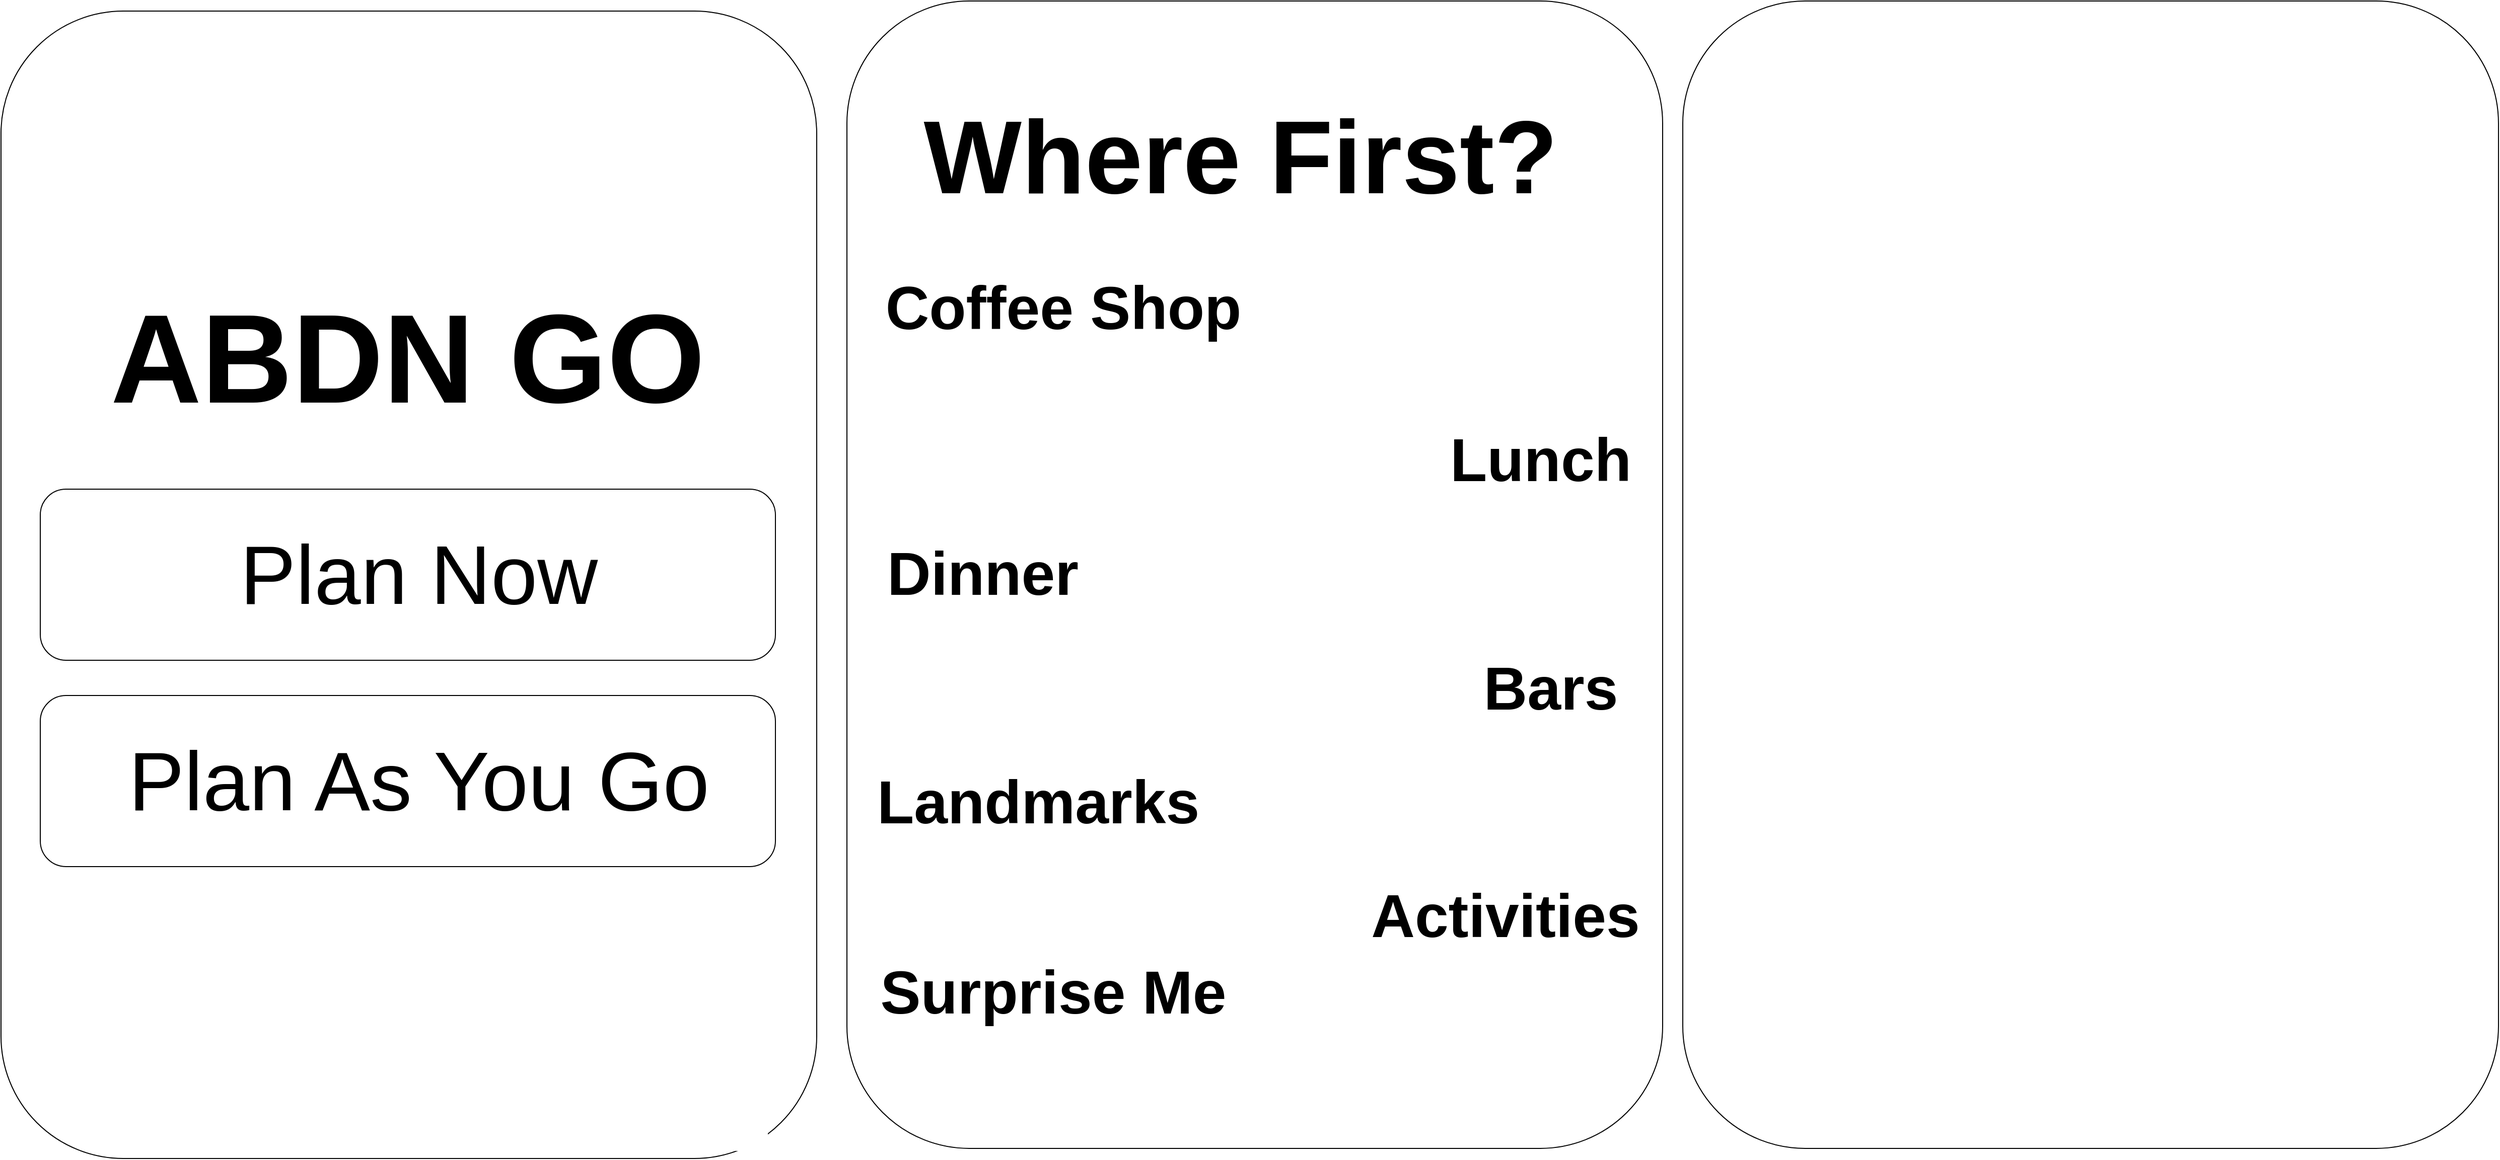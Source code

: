 <mxfile version="21.8.1" type="github">
  <diagram name="Page-1" id="qSBKfjo7JGSMNSEJkH3g">
    <mxGraphModel dx="2100" dy="1148" grid="1" gridSize="10" guides="1" tooltips="1" connect="1" arrows="1" fold="1" page="1" pageScale="1" pageWidth="827" pageHeight="1169" math="0" shadow="0">
      <root>
        <mxCell id="0" />
        <mxCell id="1" parent="0" />
        <mxCell id="ebgiKoA3hhUovEIoj04p-3" value="" style="rounded=1;whiteSpace=wrap;html=1;" vertex="1" parent="1">
          <mxGeometry x="10" y="10" width="810" height="1140" as="geometry" />
        </mxCell>
        <mxCell id="ebgiKoA3hhUovEIoj04p-4" value="" style="rounded=1;whiteSpace=wrap;html=1;" vertex="1" parent="1">
          <mxGeometry x="850" width="810" height="1140" as="geometry" />
        </mxCell>
        <mxCell id="ebgiKoA3hhUovEIoj04p-5" value="" style="rounded=1;whiteSpace=wrap;html=1;" vertex="1" parent="1">
          <mxGeometry x="1680" width="810" height="1140" as="geometry" />
        </mxCell>
        <mxCell id="ebgiKoA3hhUovEIoj04p-6" value="&lt;b&gt;&lt;font style=&quot;font-size: 125px;&quot;&gt;ABDN GO&lt;/font&gt;&lt;/b&gt;" style="text;html=1;strokeColor=none;fillColor=none;align=center;verticalAlign=middle;whiteSpace=wrap;rounded=0;" vertex="1" parent="1">
          <mxGeometry x="89" y="240" width="650" height="230" as="geometry" />
        </mxCell>
        <mxCell id="ebgiKoA3hhUovEIoj04p-9" value="" style="rounded=1;whiteSpace=wrap;html=1;" vertex="1" parent="1">
          <mxGeometry x="49" y="485" width="730" height="170" as="geometry" />
        </mxCell>
        <mxCell id="ebgiKoA3hhUovEIoj04p-10" value="" style="rounded=1;whiteSpace=wrap;html=1;" vertex="1" parent="1">
          <mxGeometry x="49" y="690" width="730" height="170" as="geometry" />
        </mxCell>
        <mxCell id="ebgiKoA3hhUovEIoj04p-11" value="&lt;font style=&quot;font-size: 83px;&quot;&gt;Plan Now&lt;/font&gt;" style="text;html=1;strokeColor=none;fillColor=none;align=center;verticalAlign=middle;whiteSpace=wrap;rounded=0;" vertex="1" parent="1">
          <mxGeometry x="130" y="505" width="590" height="130" as="geometry" />
        </mxCell>
        <mxCell id="ebgiKoA3hhUovEIoj04p-12" value="&lt;font style=&quot;font-size: 83px;&quot;&gt;Plan As You Go&lt;/font&gt;" style="text;html=1;strokeColor=none;fillColor=none;align=center;verticalAlign=middle;whiteSpace=wrap;rounded=0;" vertex="1" parent="1">
          <mxGeometry x="130" y="710" width="590" height="130" as="geometry" />
        </mxCell>
        <mxCell id="ebgiKoA3hhUovEIoj04p-13" value="&lt;b style=&quot;&quot;&gt;&lt;font style=&quot;font-size: 103px;&quot;&gt;Where First?&lt;/font&gt;&lt;/b&gt;" style="text;html=1;strokeColor=none;fillColor=none;align=center;verticalAlign=middle;whiteSpace=wrap;rounded=0;" vertex="1" parent="1">
          <mxGeometry x="916" y="40" width="650" height="230" as="geometry" />
        </mxCell>
        <mxCell id="ebgiKoA3hhUovEIoj04p-14" value="&lt;span style=&quot;font-size: 60px;&quot;&gt;&lt;b style=&quot;font-size: 60px;&quot;&gt;Coffee Shop&lt;/b&gt;&lt;/span&gt;" style="text;html=1;strokeColor=none;fillColor=none;align=center;verticalAlign=middle;whiteSpace=wrap;rounded=0;fontSize=60;" vertex="1" parent="1">
          <mxGeometry x="880" y="230" width="370" height="150" as="geometry" />
        </mxCell>
        <mxCell id="ebgiKoA3hhUovEIoj04p-15" value="&lt;span style=&quot;font-size: 60px;&quot;&gt;&lt;b style=&quot;font-size: 60px;&quot;&gt;Lunch&lt;/b&gt;&lt;/span&gt;" style="text;html=1;strokeColor=none;fillColor=none;align=center;verticalAlign=middle;whiteSpace=wrap;rounded=0;fontSize=60;" vertex="1" parent="1">
          <mxGeometry x="1424" y="381" width="230" height="150" as="geometry" />
        </mxCell>
        <mxCell id="ebgiKoA3hhUovEIoj04p-16" value="&lt;span style=&quot;font-size: 60px;&quot;&gt;&lt;b style=&quot;font-size: 60px;&quot;&gt;Dinner&lt;/b&gt;&lt;/span&gt;" style="text;html=1;strokeColor=none;fillColor=none;align=center;verticalAlign=middle;whiteSpace=wrap;rounded=0;fontSize=60;" vertex="1" parent="1">
          <mxGeometry x="880" y="494" width="210" height="150" as="geometry" />
        </mxCell>
        <mxCell id="ebgiKoA3hhUovEIoj04p-17" value="&lt;span style=&quot;font-size: 60px;&quot;&gt;&lt;b style=&quot;font-size: 60px;&quot;&gt;Landmarks&lt;/b&gt;&lt;/span&gt;" style="text;html=1;strokeColor=none;fillColor=none;align=center;verticalAlign=middle;whiteSpace=wrap;rounded=0;fontSize=60;" vertex="1" parent="1">
          <mxGeometry x="880" y="721" width="320" height="150" as="geometry" />
        </mxCell>
        <mxCell id="ebgiKoA3hhUovEIoj04p-18" value="&lt;span style=&quot;font-size: 60px;&quot;&gt;&lt;b style=&quot;font-size: 60px;&quot;&gt;Bars&lt;/b&gt;&lt;/span&gt;" style="text;html=1;strokeColor=none;fillColor=none;align=center;verticalAlign=middle;whiteSpace=wrap;rounded=0;fontSize=60;" vertex="1" parent="1">
          <mxGeometry x="1444" y="608" width="210" height="150" as="geometry" />
        </mxCell>
        <mxCell id="ebgiKoA3hhUovEIoj04p-20" value="&lt;span style=&quot;font-size: 60px;&quot;&gt;&lt;b style=&quot;font-size: 60px;&quot;&gt;Activities&lt;/b&gt;&lt;/span&gt;" style="text;html=1;strokeColor=none;fillColor=none;align=center;verticalAlign=middle;whiteSpace=wrap;rounded=0;fontSize=60;" vertex="1" parent="1">
          <mxGeometry x="1354" y="834" width="300" height="150" as="geometry" />
        </mxCell>
        <mxCell id="ebgiKoA3hhUovEIoj04p-21" value="&lt;span style=&quot;font-size: 60px;&quot;&gt;&lt;b style=&quot;font-size: 60px;&quot;&gt;Surprise&lt;/b&gt;&lt;/span&gt;&lt;b style=&quot;font-size: 60px;&quot;&gt;&amp;nbsp;Me&lt;/b&gt;" style="text;html=1;strokeColor=none;fillColor=none;align=center;verticalAlign=middle;whiteSpace=wrap;rounded=0;fontSize=60;" vertex="1" parent="1">
          <mxGeometry x="880" y="910" width="350" height="150" as="geometry" />
        </mxCell>
      </root>
    </mxGraphModel>
  </diagram>
</mxfile>
